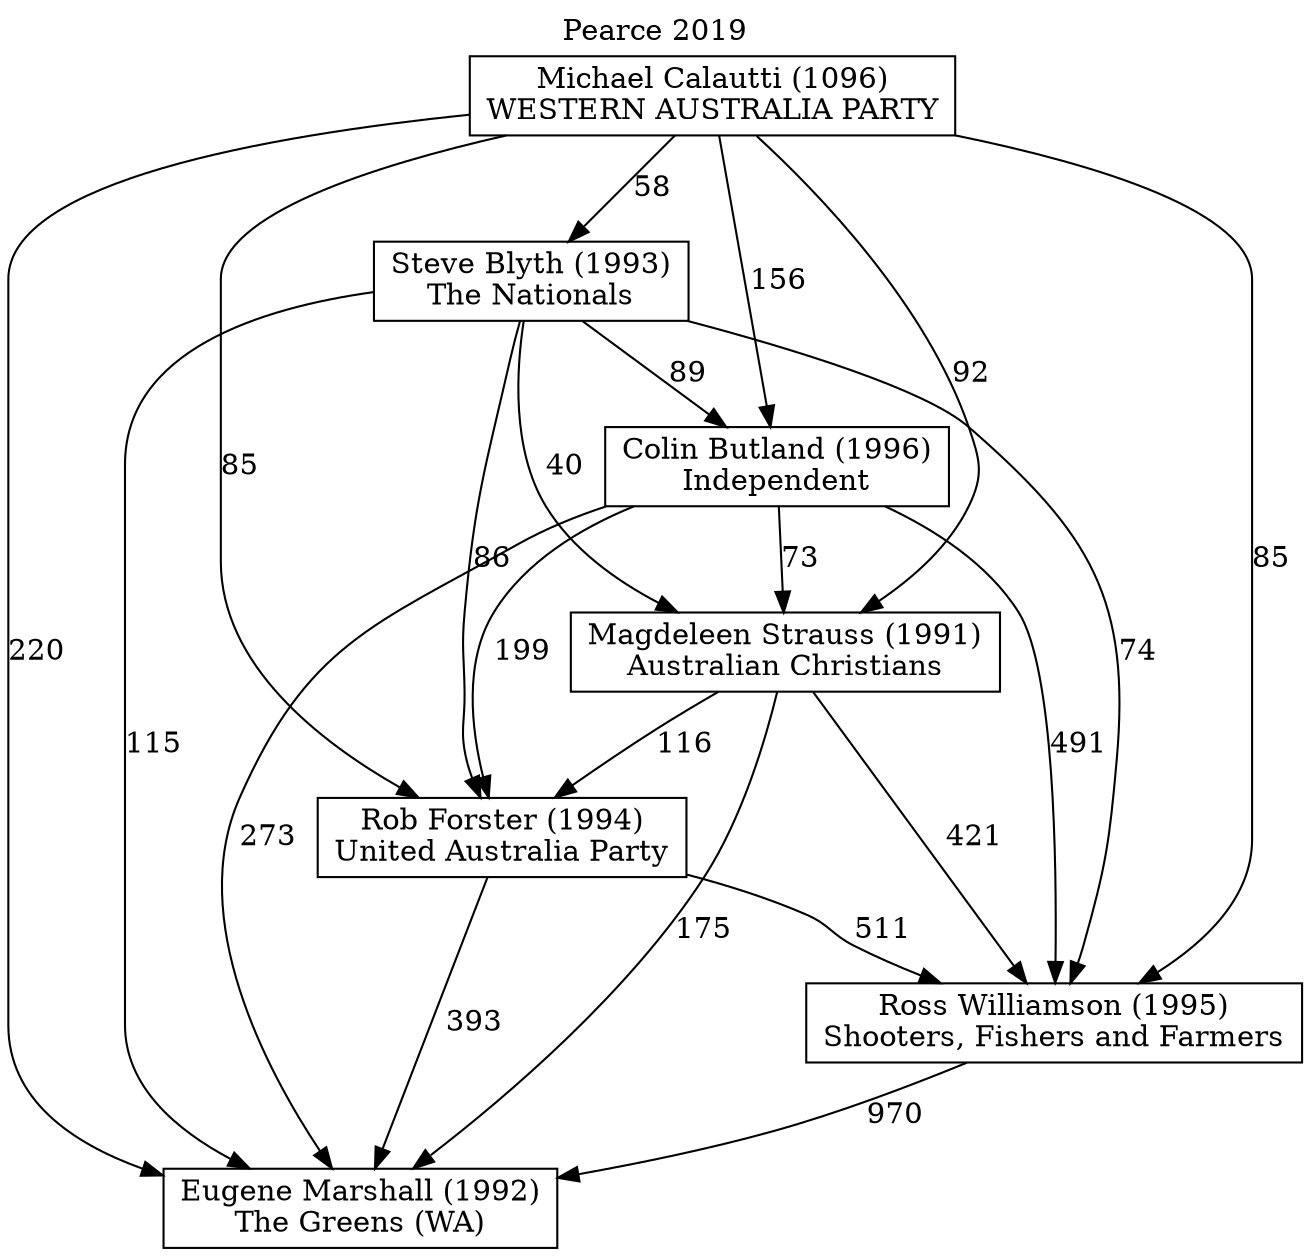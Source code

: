 // House preference flow
digraph "Eugene Marshall (1992)_Pearce_2019" {
	graph [label="Pearce 2019" labelloc=t mclimit=10]
	node [shape=box]
	"Colin Butland (1996)" [label="Colin Butland (1996)
Independent"]
	"Eugene Marshall (1992)" [label="Eugene Marshall (1992)
The Greens (WA)"]
	"Magdeleen Strauss (1991)" [label="Magdeleen Strauss (1991)
Australian Christians"]
	"Michael Calautti (1096)" [label="Michael Calautti (1096)
WESTERN AUSTRALIA PARTY"]
	"Rob Forster (1994)" [label="Rob Forster (1994)
United Australia Party"]
	"Ross Williamson (1995)" [label="Ross Williamson (1995)
Shooters, Fishers and Farmers"]
	"Steve Blyth (1993)" [label="Steve Blyth (1993)
The Nationals"]
	"Colin Butland (1996)" -> "Eugene Marshall (1992)" [label=273]
	"Colin Butland (1996)" -> "Magdeleen Strauss (1991)" [label=73]
	"Colin Butland (1996)" -> "Rob Forster (1994)" [label=199]
	"Colin Butland (1996)" -> "Ross Williamson (1995)" [label=491]
	"Magdeleen Strauss (1991)" -> "Eugene Marshall (1992)" [label=175]
	"Magdeleen Strauss (1991)" -> "Rob Forster (1994)" [label=116]
	"Magdeleen Strauss (1991)" -> "Ross Williamson (1995)" [label=421]
	"Michael Calautti (1096)" -> "Colin Butland (1996)" [label=156]
	"Michael Calautti (1096)" -> "Eugene Marshall (1992)" [label=220]
	"Michael Calautti (1096)" -> "Magdeleen Strauss (1991)" [label=92]
	"Michael Calautti (1096)" -> "Rob Forster (1994)" [label=85]
	"Michael Calautti (1096)" -> "Ross Williamson (1995)" [label=85]
	"Michael Calautti (1096)" -> "Steve Blyth (1993)" [label=58]
	"Rob Forster (1994)" -> "Eugene Marshall (1992)" [label=393]
	"Rob Forster (1994)" -> "Ross Williamson (1995)" [label=511]
	"Ross Williamson (1995)" -> "Eugene Marshall (1992)" [label=970]
	"Steve Blyth (1993)" -> "Colin Butland (1996)" [label=89]
	"Steve Blyth (1993)" -> "Eugene Marshall (1992)" [label=115]
	"Steve Blyth (1993)" -> "Magdeleen Strauss (1991)" [label=40]
	"Steve Blyth (1993)" -> "Rob Forster (1994)" [label=86]
	"Steve Blyth (1993)" -> "Ross Williamson (1995)" [label=74]
}
